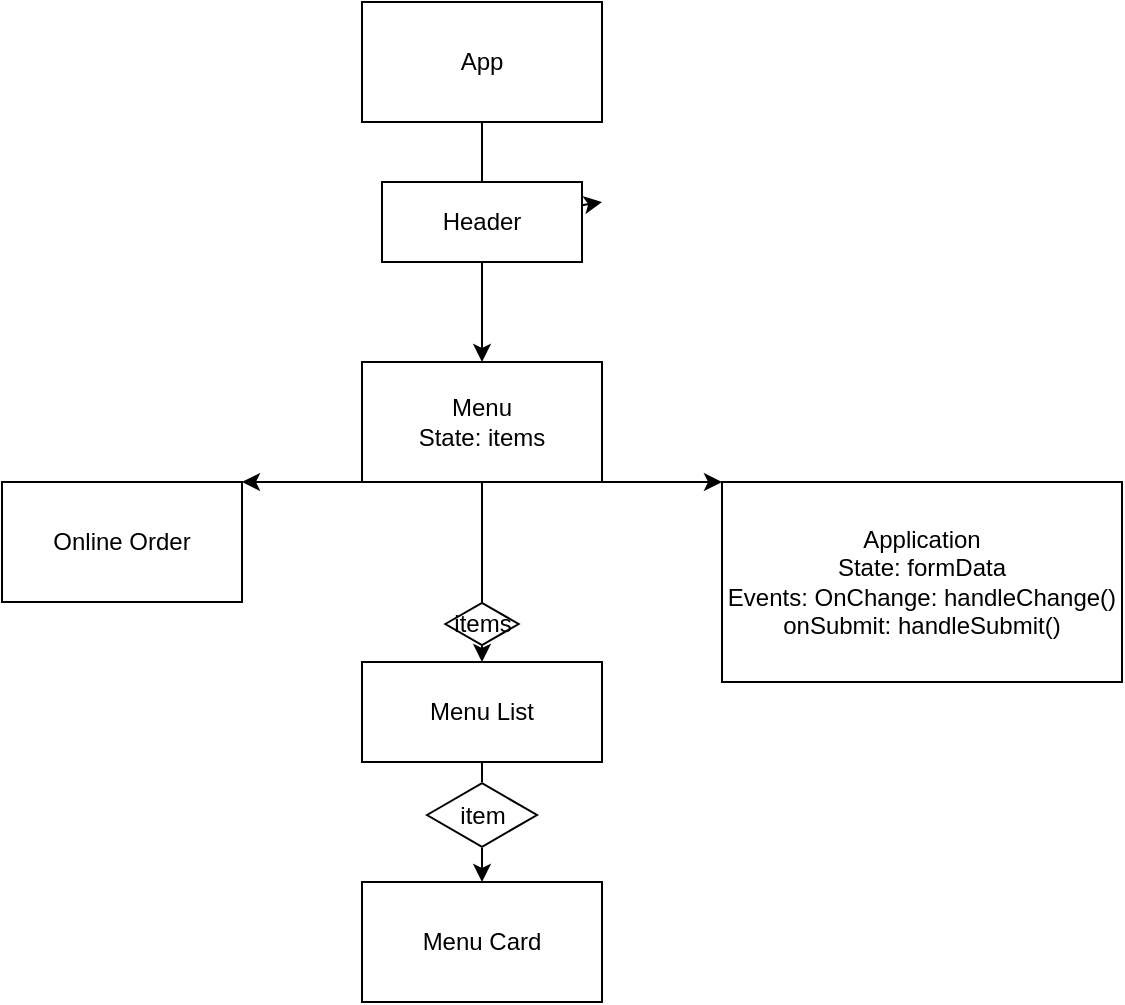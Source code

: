 <mxfile>
    <diagram id="Xfg4XknJg76f17w8Gu4F" name="Page-1">
        <mxGraphModel dx="321" dy="654" grid="1" gridSize="10" guides="1" tooltips="1" connect="1" arrows="1" fold="1" page="1" pageScale="1" pageWidth="850" pageHeight="1100" math="0" shadow="0">
            <root>
                <mxCell id="0"/>
                <mxCell id="1" parent="0"/>
                <mxCell id="7" style="edgeStyle=none;html=1;exitX=0;exitY=1;exitDx=0;exitDy=0;entryX=0;entryY=1;entryDx=0;entryDy=0;" parent="1" source="4" target="4" edge="1">
                    <mxGeometry relative="1" as="geometry"/>
                </mxCell>
                <mxCell id="8" style="edgeStyle=none;html=1;exitX=1;exitY=1;exitDx=0;exitDy=0;entryX=1;entryY=1;entryDx=0;entryDy=0;" parent="1" source="4" target="4" edge="1">
                    <mxGeometry relative="1" as="geometry">
                        <mxPoint x="340" y="110" as="targetPoint"/>
                    </mxGeometry>
                </mxCell>
                <mxCell id="9" style="edgeStyle=none;html=1;exitX=0.5;exitY=1;exitDx=0;exitDy=0;entryX=0.5;entryY=0;entryDx=0;entryDy=0;startArrow=none;" parent="1" source="21" target="5" edge="1">
                    <mxGeometry relative="1" as="geometry"/>
                </mxCell>
                <mxCell id="4" value="App" style="rounded=0;whiteSpace=wrap;html=1;" parent="1" vertex="1">
                    <mxGeometry x="220" y="40" width="120" height="60" as="geometry"/>
                </mxCell>
                <mxCell id="11" style="edgeStyle=none;html=1;exitX=0;exitY=1;exitDx=0;exitDy=0;entryX=1;entryY=0;entryDx=0;entryDy=0;" parent="1" source="5" target="10" edge="1">
                    <mxGeometry relative="1" as="geometry"/>
                </mxCell>
                <mxCell id="12" style="edgeStyle=none;html=1;exitX=1;exitY=1;exitDx=0;exitDy=0;entryX=0;entryY=0;entryDx=0;entryDy=0;" parent="1" source="5" target="6" edge="1">
                    <mxGeometry relative="1" as="geometry"/>
                </mxCell>
                <mxCell id="13" style="edgeStyle=none;html=1;exitX=0.5;exitY=1;exitDx=0;exitDy=0;startArrow=none;" parent="1" source="17" target="14" edge="1">
                    <mxGeometry relative="1" as="geometry">
                        <mxPoint x="280" y="400" as="targetPoint"/>
                    </mxGeometry>
                </mxCell>
                <mxCell id="5" value="Menu&lt;br&gt;State: items" style="rounded=0;whiteSpace=wrap;html=1;" parent="1" vertex="1">
                    <mxGeometry x="220" y="220" width="120" height="60" as="geometry"/>
                </mxCell>
                <mxCell id="6" value="Application&lt;br&gt;State: formData&lt;br&gt;Events: OnChange: handleChange()&lt;br&gt;onSubmit: handleSubmit()" style="rounded=0;whiteSpace=wrap;html=1;" parent="1" vertex="1">
                    <mxGeometry x="400" y="280" width="200" height="100" as="geometry"/>
                </mxCell>
                <mxCell id="10" value="Online Order" style="rounded=0;whiteSpace=wrap;html=1;" parent="1" vertex="1">
                    <mxGeometry x="40" y="280" width="120" height="60" as="geometry"/>
                </mxCell>
                <mxCell id="15" style="edgeStyle=none;html=1;startArrow=none;" parent="1" source="19" target="16" edge="1">
                    <mxGeometry relative="1" as="geometry">
                        <mxPoint x="280" y="510" as="targetPoint"/>
                    </mxGeometry>
                </mxCell>
                <mxCell id="14" value="Menu List" style="rounded=0;whiteSpace=wrap;html=1;" parent="1" vertex="1">
                    <mxGeometry x="220" y="370" width="120" height="50" as="geometry"/>
                </mxCell>
                <mxCell id="16" value="Menu Card" style="rounded=0;whiteSpace=wrap;html=1;" parent="1" vertex="1">
                    <mxGeometry x="220" y="480" width="120" height="60" as="geometry"/>
                </mxCell>
                <mxCell id="17" value="items" style="html=1;whiteSpace=wrap;aspect=fixed;shape=isoRectangle;" parent="1" vertex="1">
                    <mxGeometry x="261.66" y="340" width="36.67" height="22" as="geometry"/>
                </mxCell>
                <mxCell id="18" value="" style="edgeStyle=none;html=1;exitX=0.5;exitY=1;exitDx=0;exitDy=0;endArrow=none;" parent="1" source="5" target="17" edge="1">
                    <mxGeometry relative="1" as="geometry">
                        <mxPoint x="280" y="370" as="targetPoint"/>
                        <mxPoint x="280" y="220" as="sourcePoint"/>
                    </mxGeometry>
                </mxCell>
                <mxCell id="19" value="item" style="html=1;whiteSpace=wrap;aspect=fixed;shape=isoRectangle;" parent="1" vertex="1">
                    <mxGeometry x="252.5" y="430" width="55" height="33" as="geometry"/>
                </mxCell>
                <mxCell id="20" value="" style="edgeStyle=none;html=1;endArrow=none;" parent="1" source="14" target="19" edge="1">
                    <mxGeometry relative="1" as="geometry">
                        <mxPoint x="280" y="480" as="targetPoint"/>
                        <mxPoint x="280" y="420" as="sourcePoint"/>
                    </mxGeometry>
                </mxCell>
                <mxCell id="22" style="edgeStyle=none;html=1;" edge="1" parent="1" source="21">
                    <mxGeometry relative="1" as="geometry">
                        <mxPoint x="340" y="140" as="targetPoint"/>
                    </mxGeometry>
                </mxCell>
                <mxCell id="21" value="Header" style="rounded=0;whiteSpace=wrap;html=1;" vertex="1" parent="1">
                    <mxGeometry x="230" y="130" width="100" height="40" as="geometry"/>
                </mxCell>
                <mxCell id="23" value="" style="edgeStyle=none;html=1;exitX=0.5;exitY=1;exitDx=0;exitDy=0;entryX=0.5;entryY=0;entryDx=0;entryDy=0;endArrow=none;" edge="1" parent="1" source="4" target="21">
                    <mxGeometry relative="1" as="geometry">
                        <mxPoint x="280" y="100" as="sourcePoint"/>
                        <mxPoint x="280" y="220" as="targetPoint"/>
                    </mxGeometry>
                </mxCell>
            </root>
        </mxGraphModel>
    </diagram>
</mxfile>